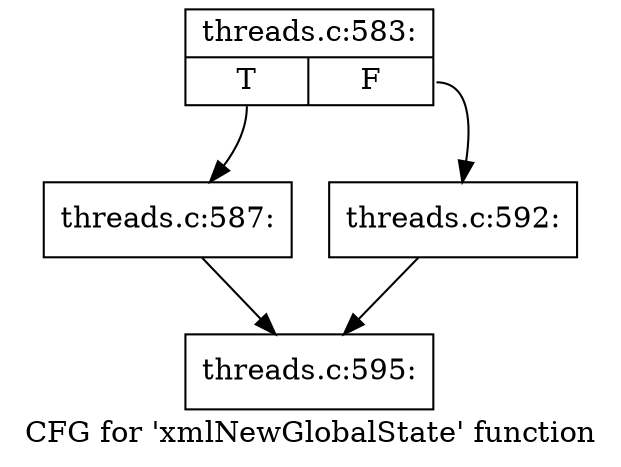 digraph "CFG for 'xmlNewGlobalState' function" {
	label="CFG for 'xmlNewGlobalState' function";

	Node0x475f830 [shape=record,label="{threads.c:583:|{<s0>T|<s1>F}}"];
	Node0x475f830:s0 -> Node0x4760e00;
	Node0x475f830:s1 -> Node0x4760e50;
	Node0x4760e00 [shape=record,label="{threads.c:587:}"];
	Node0x4760e00 -> Node0x47612a0;
	Node0x4760e50 [shape=record,label="{threads.c:592:}"];
	Node0x4760e50 -> Node0x47612a0;
	Node0x47612a0 [shape=record,label="{threads.c:595:}"];
}
